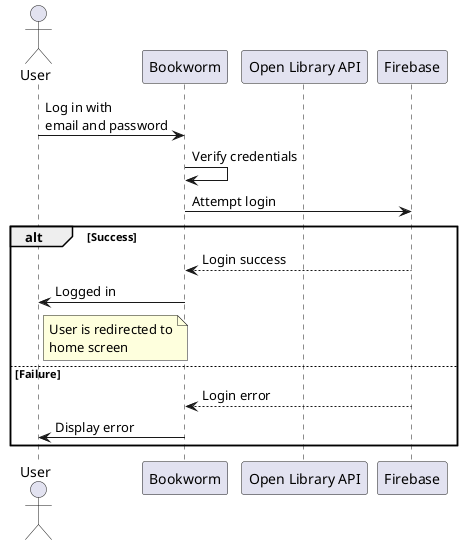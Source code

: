 @startuml

actor User
participant App as "Bookworm"
participant API as "Open Library API"

User -> App: Log in with\nemail and password
App -> App: Verify credentials
App -> Firebase: Attempt login

alt Success

    Firebase --> App: Login success
    User <- App: Logged in
    note right of User: User is redirected to\nhome screen

else Failure

    Firebase --> App: Login error
    User <- App: Display error

end

@enduml